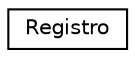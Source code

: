 digraph "Representación gráfica de la clase"
{
  edge [fontname="Helvetica",fontsize="10",labelfontname="Helvetica",labelfontsize="10"];
  node [fontname="Helvetica",fontsize="10",shape=record];
  rankdir="LR";
  Node0 [label="Registro",height=0.2,width=0.4,color="black", fillcolor="white", style="filled",URL="$structRegistro.html",tooltip="Estructura que con variables de tipo char e int que nos servirá para poder trabajar con los ficheros ..."];
}
